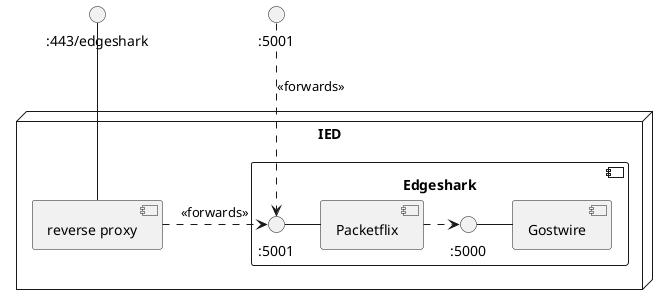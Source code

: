 @startuml edgeshark-services
top to bottom direction
hide empty fields
hide empty methods

() ":443/edgeshark" as proxyes
() ":5001" as es

node IED {
    
    component Edgeshark {

        component Packetflix
        () ":5001" as pfapi
        pfapi - Packetflix

        component Gostwire
        () ":5000" as gwapi
        Packetflix .> gwapi
        gwapi - Gostwire

    }

    component "reverse proxy" as rp

}

es ..> pfapi : <<forwards>>
proxyes -- rp
rp .> pfapi : <<forwards>>

@enduml
